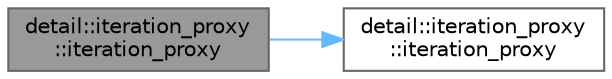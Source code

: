 digraph "detail::iteration_proxy::iteration_proxy"
{
 // INTERACTIVE_SVG=YES
 // LATEX_PDF_SIZE
  bgcolor="transparent";
  edge [fontname=Helvetica,fontsize=10,labelfontname=Helvetica,labelfontsize=10];
  node [fontname=Helvetica,fontsize=10,shape=box,height=0.2,width=0.4];
  rankdir="LR";
  Node1 [id="Node000001",label="detail::iteration_proxy\l::iteration_proxy",height=0.2,width=0.4,color="gray40", fillcolor="grey60", style="filled", fontcolor="black",tooltip=" "];
  Node1 -> Node2 [id="edge1_Node000001_Node000002",color="steelblue1",style="solid",tooltip=" "];
  Node2 [id="Node000002",label="detail::iteration_proxy\l::iteration_proxy",height=0.2,width=0.4,color="grey40", fillcolor="white", style="filled",URL="$classdetail_1_1iteration__proxy.html#a2ae95433141bc720121a20d4f462fb99",tooltip=" "];
}
